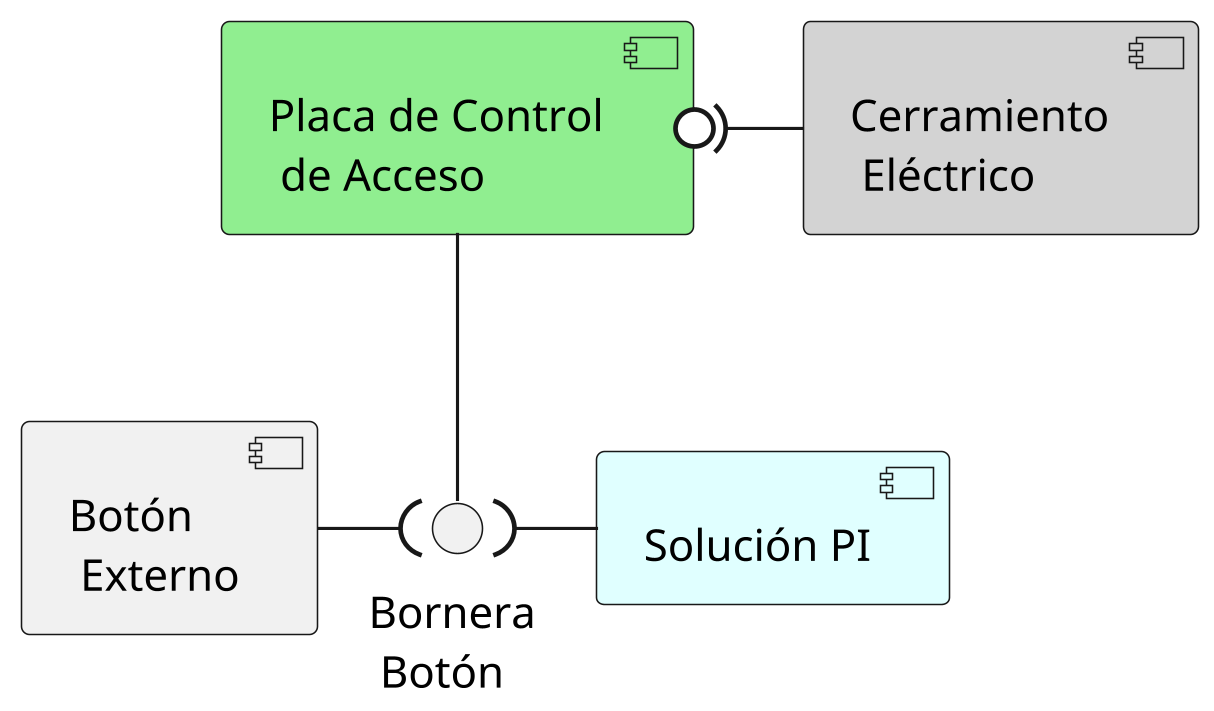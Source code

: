 @startuml COMP_electric_locks
skinparam dpi 300

'title Electric Locks Usual Setup
component "Botón \n Externo" as button 
component "Placa de Control \n de Acceso" as board #LightGreen
component "Cerramiento \n Eléctrico" as lock #LightGray
component "Solución PI" as sol #LightCyan
interface "Bornera \n Botón" as bint



board -down- bint
button -( bint
board 0)- lock
sol -left( bint

@enduml
